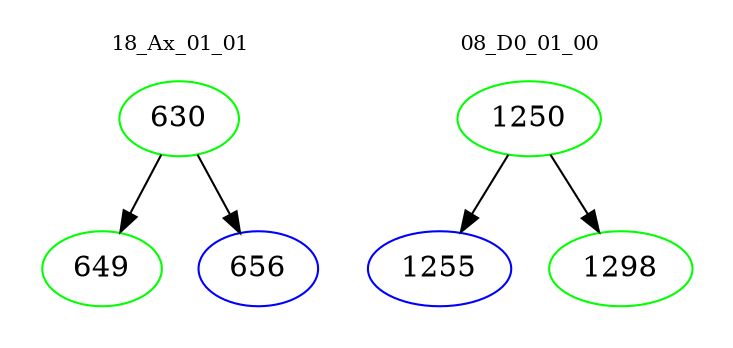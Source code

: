 digraph{
subgraph cluster_0 {
color = white
label = "18_Ax_01_01";
fontsize=10;
T0_630 [label="630", color="green"]
T0_630 -> T0_649 [color="black"]
T0_649 [label="649", color="green"]
T0_630 -> T0_656 [color="black"]
T0_656 [label="656", color="blue"]
}
subgraph cluster_1 {
color = white
label = "08_D0_01_00";
fontsize=10;
T1_1250 [label="1250", color="green"]
T1_1250 -> T1_1255 [color="black"]
T1_1255 [label="1255", color="blue"]
T1_1250 -> T1_1298 [color="black"]
T1_1298 [label="1298", color="green"]
}
}
